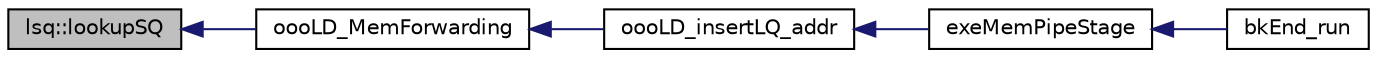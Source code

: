 digraph G
{
  edge [fontname="Helvetica",fontsize="10",labelfontname="Helvetica",labelfontsize="10"];
  node [fontname="Helvetica",fontsize="10",shape=record];
  rankdir=LR;
  Node1 [label="lsq::lookupSQ",height=0.2,width=0.4,color="black", fillcolor="grey75", style="filled" fontcolor="black"];
  Node1 -> Node2 [dir=back,color="midnightblue",fontsize="10",style="solid",fontname="Helvetica"];
  Node2 [label="oooLD_MemForwarding",height=0.2,width=0.4,color="black", fillcolor="white", style="filled",URL="$oooLD__lsq__ctrl_8cpp.html#a8817b63972be2cb9076a5a63421d8da1"];
  Node2 -> Node3 [dir=back,color="midnightblue",fontsize="10",style="solid",fontname="Helvetica"];
  Node3 [label="oooLD_insertLQ_addr",height=0.2,width=0.4,color="black", fillcolor="white", style="filled",URL="$oooLD__lsq__ctrl_8h.html#a2c6f2e873a180eb8ae5dc87d5edf6014"];
  Node3 -> Node4 [dir=back,color="midnightblue",fontsize="10",style="solid",fontname="Helvetica"];
  Node4 [label="exeMemPipeStage",height=0.2,width=0.4,color="black", fillcolor="white", style="filled",URL="$bkEnd_8cpp.html#a184a478d12000544a380c7aa50a9894d"];
  Node4 -> Node5 [dir=back,color="midnightblue",fontsize="10",style="solid",fontname="Helvetica"];
  Node5 [label="bkEnd_run",height=0.2,width=0.4,color="black", fillcolor="white", style="filled",URL="$bkEnd_8h.html#a0de885ce07273f37e162ecb0e63ec95d"];
}
